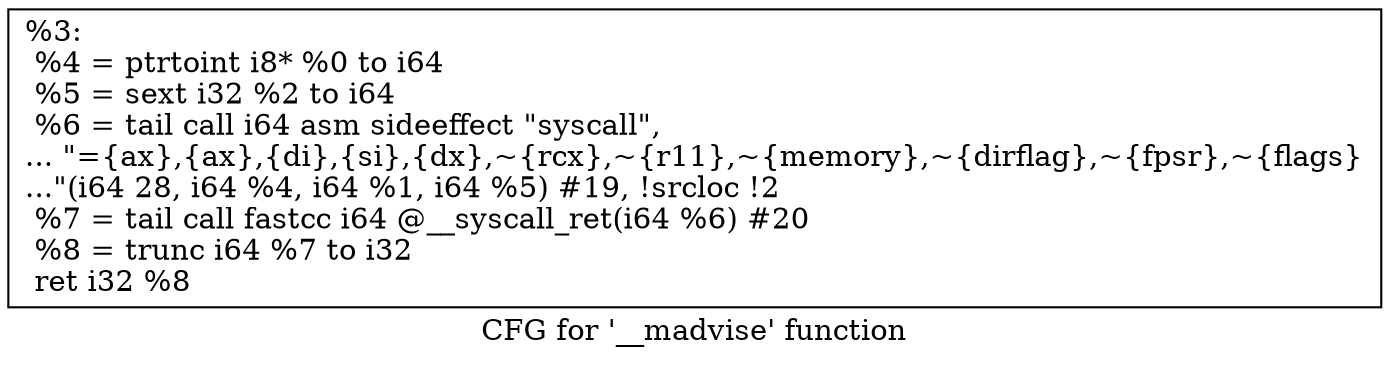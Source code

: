 digraph "CFG for '__madvise' function" {
	label="CFG for '__madvise' function";

	Node0x1ef0f60 [shape=record,label="{%3:\l  %4 = ptrtoint i8* %0 to i64\l  %5 = sext i32 %2 to i64\l  %6 = tail call i64 asm sideeffect \"syscall\",\l... \"=\{ax\},\{ax\},\{di\},\{si\},\{dx\},~\{rcx\},~\{r11\},~\{memory\},~\{dirflag\},~\{fpsr\},~\{flags\}\l...\"(i64 28, i64 %4, i64 %1, i64 %5) #19, !srcloc !2\l  %7 = tail call fastcc i64 @__syscall_ret(i64 %6) #20\l  %8 = trunc i64 %7 to i32\l  ret i32 %8\l}"];
}
